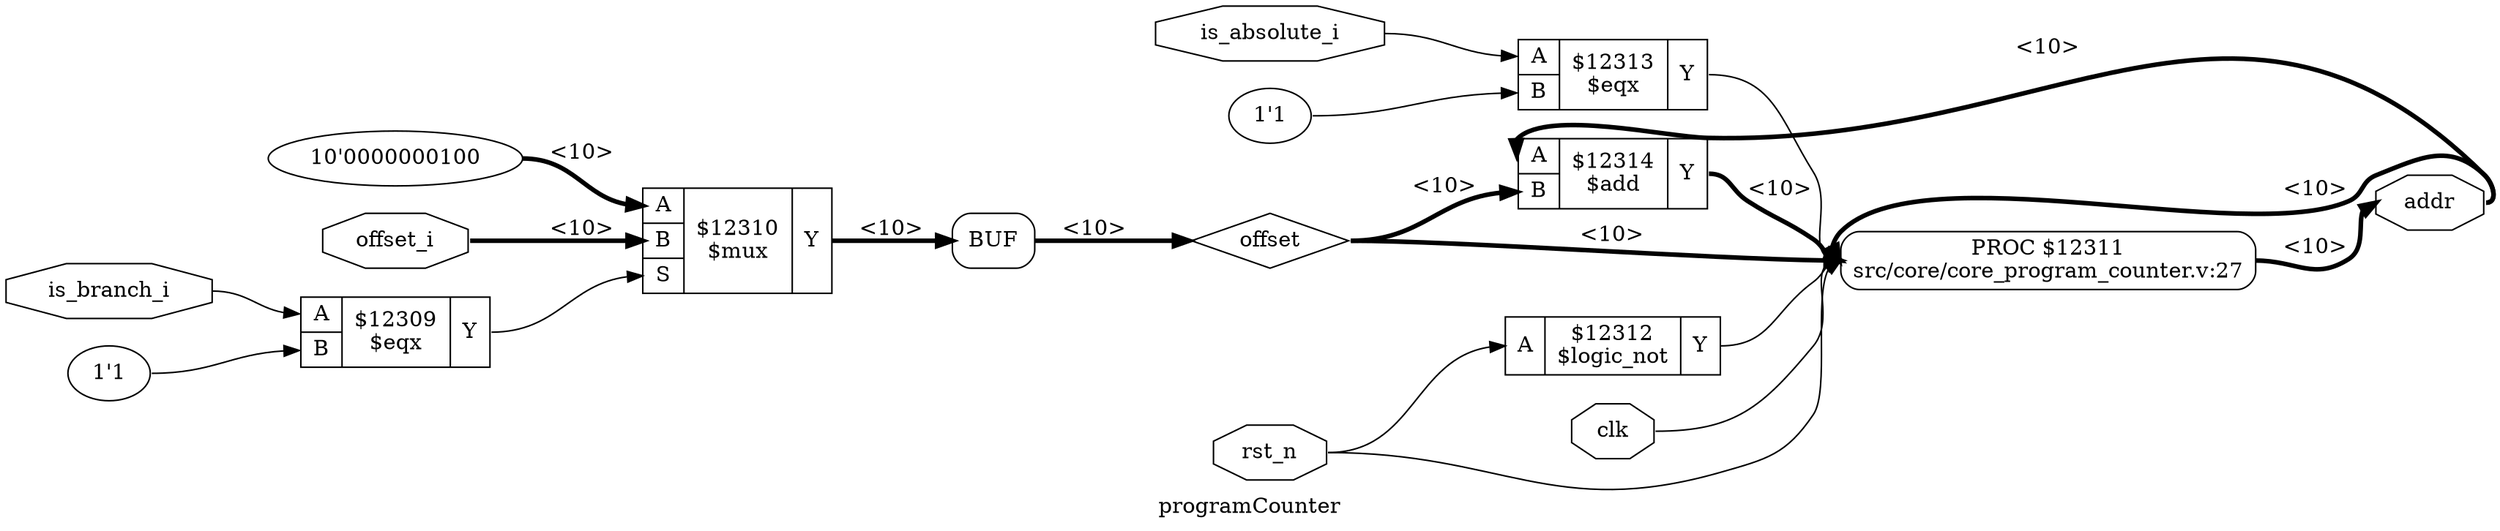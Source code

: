 digraph "programCounter" {
label="programCounter";
rankdir="LR";
remincross=true;
n7 [ shape=diamond, label="offset", color="black", fontcolor="black" ];
n8 [ shape=octagon, label="addr", color="black", fontcolor="black" ];
n9 [ shape=octagon, label="offset_i", color="black", fontcolor="black" ];
n10 [ shape=octagon, label="is_absolute_i", color="black", fontcolor="black" ];
n11 [ shape=octagon, label="is_branch_i", color="black", fontcolor="black" ];
n12 [ shape=octagon, label="clk", color="black", fontcolor="black" ];
n13 [ shape=octagon, label="rst_n", color="black", fontcolor="black" ];
c17 [ shape=record, label="{{<p14> A|<p15> B}|$12314\n$add|{<p16> Y}}" ];
v0 [ label="1'1" ];
c18 [ shape=record, label="{{<p14> A|<p15> B}|$12313\n$eqx|{<p16> Y}}" ];
c19 [ shape=record, label="{{<p14> A}|$12312\n$logic_not|{<p16> Y}}" ];
v1 [ label="10'0000000100" ];
c21 [ shape=record, label="{{<p14> A|<p15> B|<p20> S}|$12310\n$mux|{<p16> Y}}" ];
v2 [ label="1'1" ];
c22 [ shape=record, label="{{<p14> A|<p15> B}|$12309\n$eqx|{<p16> Y}}" ];
p3 [shape=box, style=rounded, label="PROC $12311\nsrc/core/core_program_counter.v:27"];
x4 [shape=box, style=rounded, label="BUF"];
c17:p16:e -> p3:w [color="black", style="setlinewidth(3)", label="<10>"];
n10:e -> c18:p14:w [color="black", label=""];
n11:e -> c22:p14:w [color="black", label=""];
n12:e -> p3:w [color="black", label=""];
n13:e -> c19:p14:w [color="black", label=""];
n13:e -> p3:w [color="black", label=""];
c18:p16:e -> p3:w [color="black", label=""];
c19:p16:e -> p3:w [color="black", label=""];
c21:p16:e -> x4:w:w [color="black", style="setlinewidth(3)", label="<10>"];
c22:p16:e -> c21:p20:w [color="black", label=""];
x4:e:e -> n7:w [color="black", style="setlinewidth(3)", label="<10>"];
n7:e -> c17:p15:w [color="black", style="setlinewidth(3)", label="<10>"];
n7:e -> p3:w [color="black", style="setlinewidth(3)", label="<10>"];
p3:e -> n8:w [color="black", style="setlinewidth(3)", label="<10>"];
n8:e -> c17:p14:w [color="black", style="setlinewidth(3)", label="<10>"];
n8:e -> p3:w [color="black", style="setlinewidth(3)", label="<10>"];
n9:e -> c21:p15:w [color="black", style="setlinewidth(3)", label="<10>"];
v0:e -> c18:p15:w [color="black", label=""];
v1:e -> c21:p14:w [color="black", style="setlinewidth(3)", label="<10>"];
v2:e -> c22:p15:w [color="black", label=""];
}
